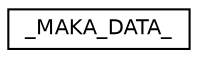 digraph "Graphical Class Hierarchy"
{
  edge [fontname="Helvetica",fontsize="10",labelfontname="Helvetica",labelfontsize="10"];
  node [fontname="Helvetica",fontsize="10",shape=record];
  rankdir="LR";
  Node0 [label="_MAKA_DATA_",height=0.2,width=0.4,color="black", fillcolor="white", style="filled",URL="$struct___m_a_k_a___d_a_t_a__.html",tooltip="This is a valiable of MAKA API INPUT & OUTPUT. "];
}
